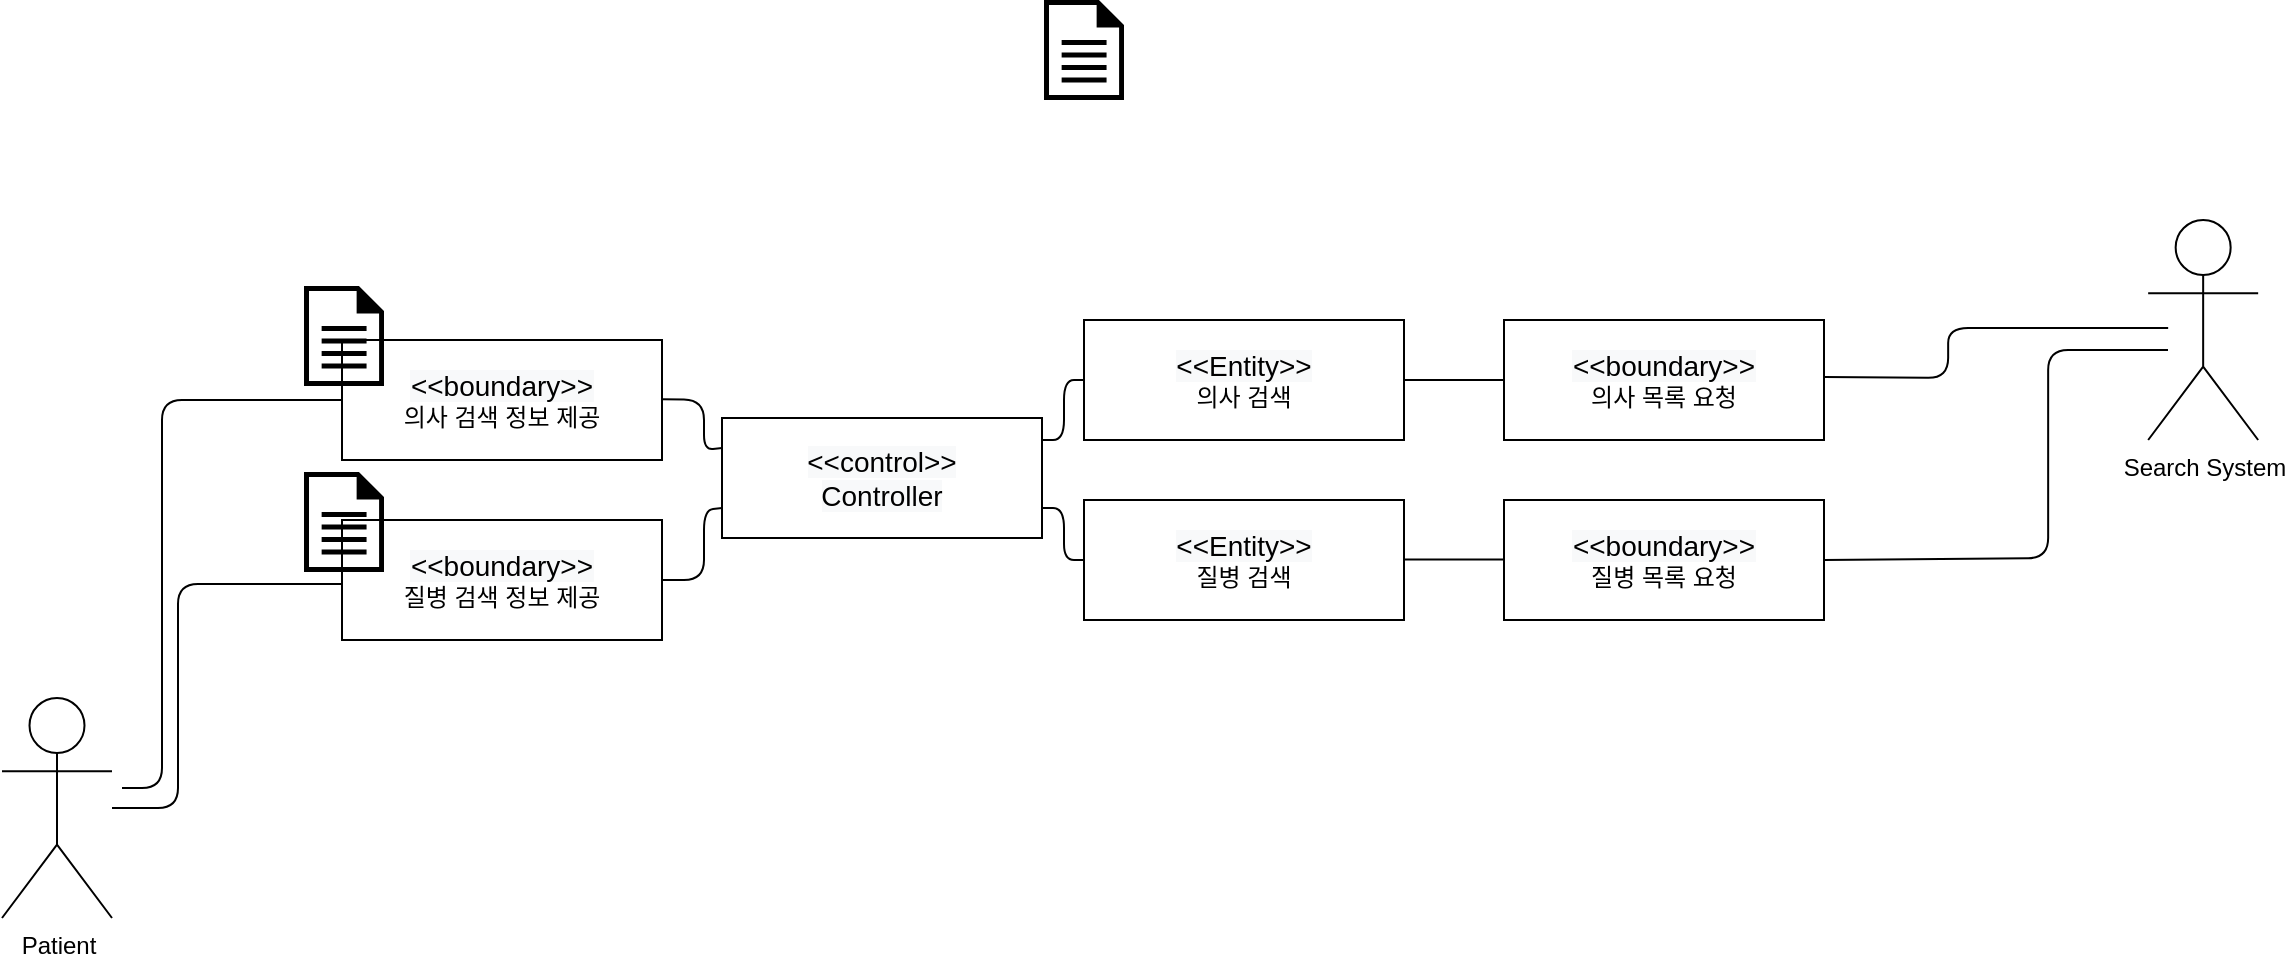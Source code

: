 <mxfile version="14.6.1" type="github">
  <diagram id="Nm7-c_R2Jto_HjvgW0n3" name="Page-1">
    <mxGraphModel dx="2500" dy="908" grid="1" gridSize="10" guides="1" tooltips="1" connect="1" arrows="1" fold="1" page="1" pageScale="1" pageWidth="827" pageHeight="1169" math="0" shadow="0">
      <root>
        <mxCell id="0" />
        <mxCell id="1" parent="0" />
        <mxCell id="Bs3N0DRWU6zoNiTPj7jI-5" value="Patient" style="shape=umlActor;verticalLabelPosition=bottom;verticalAlign=top;html=1;outlineConnect=0;" parent="1" vertex="1">
          <mxGeometry x="-381" y="369" width="55" height="110" as="geometry" />
        </mxCell>
        <mxCell id="Bs3N0DRWU6zoNiTPj7jI-8" value="Search System" style="shape=umlActor;verticalLabelPosition=bottom;verticalAlign=top;html=1;outlineConnect=0;" parent="1" vertex="1">
          <mxGeometry x="692.08" y="130" width="55" height="110" as="geometry" />
        </mxCell>
        <mxCell id="Bs3N0DRWU6zoNiTPj7jI-9" value="" style="aspect=fixed;pointerEvents=1;shadow=0;dashed=0;html=1;strokeColor=none;labelPosition=center;verticalLabelPosition=bottom;verticalAlign=top;align=center;fillColor=#000000;shape=mxgraph.mscae.enterprise.document" parent="1" vertex="1">
          <mxGeometry x="140" y="20" width="40" height="50" as="geometry" />
        </mxCell>
        <mxCell id="Bs3N0DRWU6zoNiTPj7jI-26" value="" style="endArrow=none;html=1;exitX=0;exitY=0.5;exitDx=0;exitDy=0;" parent="1" target="Bs3N0DRWU6zoNiTPj7jI-5" edge="1">
          <mxGeometry width="50" height="50" relative="1" as="geometry">
            <mxPoint x="-211" y="312" as="sourcePoint" />
            <mxPoint x="-293" y="449" as="targetPoint" />
            <Array as="points">
              <mxPoint x="-293" y="312" />
              <mxPoint x="-293" y="424" />
            </Array>
          </mxGeometry>
        </mxCell>
        <mxCell id="Bs3N0DRWU6zoNiTPj7jI-27" value="" style="endArrow=none;html=1;exitX=1;exitY=0.5;exitDx=0;exitDy=0;" parent="1" edge="1" source="EXdC40T1VhCXhn1chX8P-9">
          <mxGeometry width="50" height="50" relative="1" as="geometry">
            <mxPoint x="550" y="299" as="sourcePoint" />
            <mxPoint x="702" y="195" as="targetPoint" />
            <Array as="points">
              <mxPoint x="642.08" y="299" />
              <mxPoint x="642.08" y="195" />
            </Array>
          </mxGeometry>
        </mxCell>
        <mxCell id="Bs3N0DRWU6zoNiTPj7jI-28" value="" style="endArrow=none;html=1;exitX=0.987;exitY=-0.048;exitDx=0;exitDy=0;exitPerimeter=0;" parent="1" edge="1">
          <mxGeometry width="50" height="50" relative="1" as="geometry">
            <mxPoint x="530.0" y="208.56" as="sourcePoint" />
            <mxPoint x="702.08" y="184" as="targetPoint" />
            <Array as="points">
              <mxPoint x="592.08" y="209" />
              <mxPoint x="592.08" y="184" />
            </Array>
          </mxGeometry>
        </mxCell>
        <mxCell id="EXdC40T1VhCXhn1chX8P-3" value="&#xa;&#xa;&lt;span style=&quot;color: rgb(0, 0, 0); font-family: helvetica; font-size: 14px; font-style: normal; font-weight: 400; letter-spacing: normal; text-align: center; text-indent: 0px; text-transform: none; word-spacing: 0px; background-color: rgb(248, 249, 250); display: inline; float: none;&quot;&gt;&amp;lt;&amp;lt;control&amp;gt;&amp;gt;&lt;/span&gt;&lt;br style=&quot;padding: 0px; margin: 0px; color: rgb(0, 0, 0); font-family: helvetica; font-size: 14px; font-style: normal; font-weight: 400; letter-spacing: normal; text-align: center; text-indent: 0px; text-transform: none; word-spacing: 0px; background-color: rgb(248, 249, 250);&quot;&gt;&lt;span style=&quot;color: rgb(0, 0, 0); font-family: helvetica; font-size: 14px; font-style: normal; font-weight: 400; letter-spacing: normal; text-align: center; text-indent: 0px; text-transform: none; word-spacing: 0px; background-color: rgb(248, 249, 250); display: inline; float: none;&quot;&gt;Controller&lt;/span&gt;&#xa;&#xa;" style="rounded=0;whiteSpace=wrap;html=1;" vertex="1" parent="1">
          <mxGeometry x="-21" y="229" width="160" height="60" as="geometry" />
        </mxCell>
        <mxCell id="EXdC40T1VhCXhn1chX8P-4" value="&lt;span style=&quot;color: rgb(0 , 0 , 0) ; font-family: &amp;#34;helvetica&amp;#34; ; font-size: 14px ; font-style: normal ; font-weight: 400 ; letter-spacing: normal ; text-align: center ; text-indent: 0px ; text-transform: none ; word-spacing: 0px ; background-color: rgb(248 , 249 , 250) ; display: inline ; float: none&quot;&gt;&amp;lt;&amp;lt;boundary&amp;gt;&amp;gt;&lt;br&gt;&lt;/span&gt;의사 목록 요청" style="rounded=0;whiteSpace=wrap;html=1;" vertex="1" parent="1">
          <mxGeometry x="370" y="180" width="160" height="60" as="geometry" />
        </mxCell>
        <mxCell id="EXdC40T1VhCXhn1chX8P-5" value="&lt;span style=&quot;color: rgb(0 , 0 , 0) ; font-family: &amp;#34;helvetica&amp;#34; ; font-size: 14px ; font-style: normal ; font-weight: 400 ; letter-spacing: normal ; text-align: center ; text-indent: 0px ; text-transform: none ; word-spacing: 0px ; background-color: rgb(248 , 249 , 250) ; display: inline ; float: none&quot;&gt;&amp;lt;&amp;lt;Entity&amp;gt;&amp;gt;&lt;br&gt;&lt;/span&gt;의사 검색" style="rounded=0;whiteSpace=wrap;html=1;" vertex="1" parent="1">
          <mxGeometry x="160" y="180" width="160" height="60" as="geometry" />
        </mxCell>
        <mxCell id="EXdC40T1VhCXhn1chX8P-6" value="&lt;span style=&quot;color: rgb(0 , 0 , 0) ; font-family: &amp;#34;helvetica&amp;#34; ; font-size: 14px ; font-style: normal ; font-weight: 400 ; letter-spacing: normal ; text-align: center ; text-indent: 0px ; text-transform: none ; word-spacing: 0px ; background-color: rgb(248 , 249 , 250) ; display: inline ; float: none&quot;&gt;&amp;lt;&amp;lt;Entity&amp;gt;&amp;gt;&lt;br&gt;&lt;/span&gt;질병 검색" style="rounded=0;whiteSpace=wrap;html=1;" vertex="1" parent="1">
          <mxGeometry x="160" y="270" width="160" height="60" as="geometry" />
        </mxCell>
        <mxCell id="EXdC40T1VhCXhn1chX8P-8" value="" style="endArrow=none;html=1;exitX=0;exitY=0.5;exitDx=0;exitDy=0;" edge="1" parent="1">
          <mxGeometry width="50" height="50" relative="1" as="geometry">
            <mxPoint x="-211" y="220" as="sourcePoint" />
            <mxPoint x="-321" y="414" as="targetPoint" />
            <Array as="points">
              <mxPoint x="-301" y="220" />
              <mxPoint x="-301" y="414" />
            </Array>
          </mxGeometry>
        </mxCell>
        <mxCell id="EXdC40T1VhCXhn1chX8P-9" value="&lt;span style=&quot;color: rgb(0 , 0 , 0) ; font-family: &amp;#34;helvetica&amp;#34; ; font-size: 14px ; font-style: normal ; font-weight: 400 ; letter-spacing: normal ; text-align: center ; text-indent: 0px ; text-transform: none ; word-spacing: 0px ; background-color: rgb(248 , 249 , 250) ; display: inline ; float: none&quot;&gt;&amp;lt;&amp;lt;boundary&amp;gt;&amp;gt;&lt;br&gt;&lt;/span&gt;질병 목록 요청" style="rounded=0;whiteSpace=wrap;html=1;" vertex="1" parent="1">
          <mxGeometry x="370" y="270" width="160" height="60" as="geometry" />
        </mxCell>
        <mxCell id="EXdC40T1VhCXhn1chX8P-10" value="" style="endArrow=none;html=1;exitX=1;exitY=0.5;exitDx=0;exitDy=0;entryX=0;entryY=0.5;entryDx=0;entryDy=0;" edge="1" parent="1" source="EXdC40T1VhCXhn1chX8P-5" target="EXdC40T1VhCXhn1chX8P-4">
          <mxGeometry width="50" height="50" relative="1" as="geometry">
            <mxPoint x="340" y="230" as="sourcePoint" />
            <mxPoint x="390" y="180" as="targetPoint" />
          </mxGeometry>
        </mxCell>
        <mxCell id="EXdC40T1VhCXhn1chX8P-11" value="" style="endArrow=none;html=1;exitX=1;exitY=0.5;exitDx=0;exitDy=0;entryX=0;entryY=0.5;entryDx=0;entryDy=0;" edge="1" parent="1">
          <mxGeometry width="50" height="50" relative="1" as="geometry">
            <mxPoint x="320" y="299.71" as="sourcePoint" />
            <mxPoint x="370" y="299.71" as="targetPoint" />
          </mxGeometry>
        </mxCell>
        <mxCell id="EXdC40T1VhCXhn1chX8P-12" value="&lt;span style=&quot;color: rgb(0 , 0 , 0) ; font-family: &amp;#34;helvetica&amp;#34; ; font-size: 14px ; font-style: normal ; font-weight: 400 ; letter-spacing: normal ; text-align: center ; text-indent: 0px ; text-transform: none ; word-spacing: 0px ; background-color: rgb(248 , 249 , 250) ; display: inline ; float: none&quot;&gt;&amp;lt;&amp;lt;boundary&amp;gt;&amp;gt;&lt;br&gt;&lt;/span&gt;의사 검색 정보 제공" style="rounded=0;whiteSpace=wrap;html=1;" vertex="1" parent="1">
          <mxGeometry x="-211" y="190" width="160" height="60" as="geometry" />
        </mxCell>
        <mxCell id="EXdC40T1VhCXhn1chX8P-13" value="&lt;span style=&quot;color: rgb(0 , 0 , 0) ; font-family: &amp;#34;helvetica&amp;#34; ; font-size: 14px ; font-style: normal ; font-weight: 400 ; letter-spacing: normal ; text-align: center ; text-indent: 0px ; text-transform: none ; word-spacing: 0px ; background-color: rgb(248 , 249 , 250) ; display: inline ; float: none&quot;&gt;&amp;lt;&amp;lt;boundary&amp;gt;&amp;gt;&lt;br&gt;&lt;/span&gt;질병 검색 정보 제공" style="rounded=0;whiteSpace=wrap;html=1;" vertex="1" parent="1">
          <mxGeometry x="-211" y="280" width="160" height="60" as="geometry" />
        </mxCell>
        <mxCell id="EXdC40T1VhCXhn1chX8P-14" value="" style="shape=image;html=1;verticalAlign=top;verticalLabelPosition=bottom;labelBackgroundColor=#ffffff;imageAspect=0;aspect=fixed;image=https://cdn3.iconfinder.com/data/icons/essential-pack/32/34-Happy_and_Smile-128.png" vertex="1" parent="1">
          <mxGeometry x="70" y="20" width="50" height="50" as="geometry" />
        </mxCell>
        <mxCell id="EXdC40T1VhCXhn1chX8P-16" value="" style="endArrow=none;html=1;exitX=1;exitY=0.5;exitDx=0;exitDy=0;entryX=0;entryY=0.25;entryDx=0;entryDy=0;" edge="1" parent="1" target="EXdC40T1VhCXhn1chX8P-3">
          <mxGeometry width="50" height="50" relative="1" as="geometry">
            <mxPoint x="-51" y="219.58" as="sourcePoint" />
            <mxPoint x="30" y="170" as="targetPoint" />
            <Array as="points">
              <mxPoint x="-30" y="220" />
              <mxPoint x="-30" y="245" />
            </Array>
          </mxGeometry>
        </mxCell>
        <mxCell id="EXdC40T1VhCXhn1chX8P-17" value="" style="endArrow=none;html=1;exitX=1;exitY=0.5;exitDx=0;exitDy=0;entryX=0;entryY=0.75;entryDx=0;entryDy=0;" edge="1" parent="1" source="EXdC40T1VhCXhn1chX8P-13" target="EXdC40T1VhCXhn1chX8P-3">
          <mxGeometry width="50" height="50" relative="1" as="geometry">
            <mxPoint x="-41" y="229.58" as="sourcePoint" />
            <mxPoint x="-10.0" y="255" as="targetPoint" />
            <Array as="points">
              <mxPoint x="-30" y="310" />
              <mxPoint x="-30" y="275" />
            </Array>
          </mxGeometry>
        </mxCell>
        <mxCell id="EXdC40T1VhCXhn1chX8P-18" value="" style="endArrow=none;html=1;exitX=1;exitY=0.5;exitDx=0;exitDy=0;entryX=0;entryY=0.5;entryDx=0;entryDy=0;" edge="1" parent="1" target="EXdC40T1VhCXhn1chX8P-5">
          <mxGeometry width="50" height="50" relative="1" as="geometry">
            <mxPoint x="139" y="240.0" as="sourcePoint" />
            <mxPoint x="169" y="264.42" as="targetPoint" />
            <Array as="points">
              <mxPoint x="150" y="240" />
              <mxPoint x="150" y="210" />
            </Array>
          </mxGeometry>
        </mxCell>
        <mxCell id="EXdC40T1VhCXhn1chX8P-19" value="" style="endArrow=none;html=1;exitX=1;exitY=0.75;exitDx=0;exitDy=0;entryX=0;entryY=0.5;entryDx=0;entryDy=0;" edge="1" parent="1" source="EXdC40T1VhCXhn1chX8P-3" target="EXdC40T1VhCXhn1chX8P-6">
          <mxGeometry width="50" height="50" relative="1" as="geometry">
            <mxPoint x="149" y="250.0" as="sourcePoint" />
            <mxPoint x="170" y="220" as="targetPoint" />
            <Array as="points">
              <mxPoint x="150" y="274" />
              <mxPoint x="150" y="300" />
            </Array>
          </mxGeometry>
        </mxCell>
        <mxCell id="EXdC40T1VhCXhn1chX8P-20" value="" style="aspect=fixed;pointerEvents=1;shadow=0;dashed=0;html=1;strokeColor=none;labelPosition=center;verticalLabelPosition=bottom;verticalAlign=top;align=center;fillColor=#000000;shape=mxgraph.mscae.enterprise.document" vertex="1" parent="1">
          <mxGeometry x="-230" y="163" width="40" height="50" as="geometry" />
        </mxCell>
        <mxCell id="EXdC40T1VhCXhn1chX8P-21" value="" style="aspect=fixed;pointerEvents=1;shadow=0;dashed=0;html=1;strokeColor=none;labelPosition=center;verticalLabelPosition=bottom;verticalAlign=top;align=center;fillColor=#000000;shape=mxgraph.mscae.enterprise.document" vertex="1" parent="1">
          <mxGeometry x="-230" y="256" width="40" height="50" as="geometry" />
        </mxCell>
      </root>
    </mxGraphModel>
  </diagram>
</mxfile>
